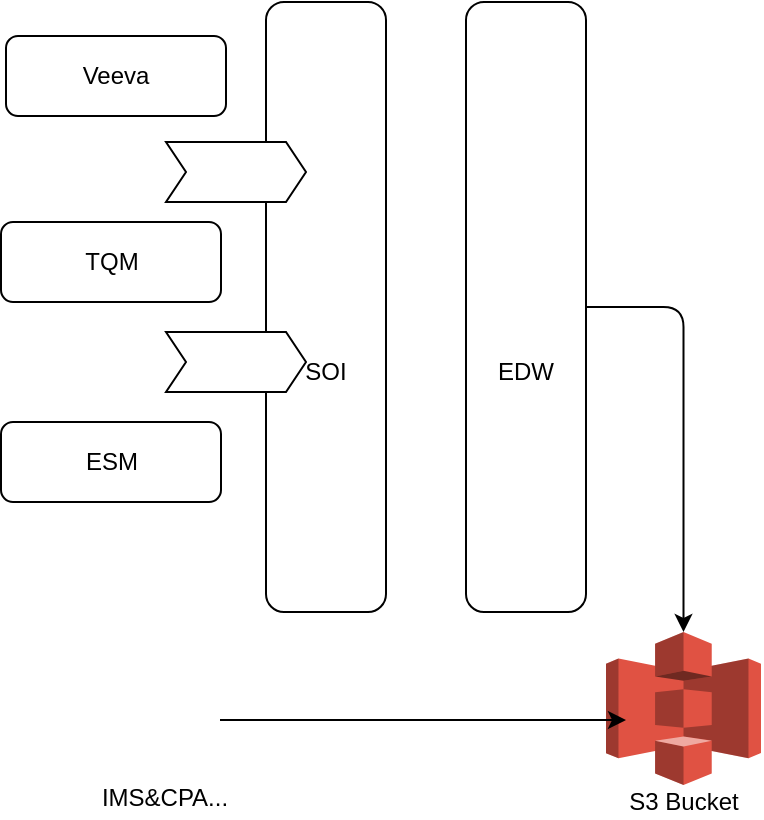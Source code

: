 <mxfile version="14.1.1" type="github">
  <diagram id="s8uIxDWAPQzP6aIuzZrn" name="第 1 页">
    <mxGraphModel dx="902" dy="524" grid="1" gridSize="10" guides="1" tooltips="1" connect="1" arrows="1" fold="1" page="1" pageScale="1" pageWidth="4681" pageHeight="3300" math="0" shadow="0">
      <root>
        <mxCell id="0" />
        <mxCell id="1" parent="0" />
        <mxCell id="qZydOTqYSD-dVVqWFDhd-43" value="" style="group" vertex="1" connectable="0" parent="1">
          <mxGeometry x="990" y="755" width="77.5" height="93" as="geometry" />
        </mxCell>
        <mxCell id="qZydOTqYSD-dVVqWFDhd-38" value="" style="outlineConnect=0;dashed=0;verticalLabelPosition=bottom;verticalAlign=top;align=center;html=1;shape=mxgraph.aws3.s3;fillColor=#E05243;gradientColor=none;rounded=0;sketch=0;" vertex="1" parent="qZydOTqYSD-dVVqWFDhd-43">
          <mxGeometry width="77.5" height="76.54" as="geometry" />
        </mxCell>
        <mxCell id="qZydOTqYSD-dVVqWFDhd-40" value="S3 Bucket" style="text;html=1;strokeColor=none;fillColor=none;align=center;verticalAlign=middle;whiteSpace=wrap;rounded=0;sketch=0;" vertex="1" parent="qZydOTqYSD-dVVqWFDhd-43">
          <mxGeometry x="8.719" y="76.54" width="60.062" height="16.46" as="geometry" />
        </mxCell>
        <mxCell id="qZydOTqYSD-dVVqWFDhd-56" value="" style="group" vertex="1" connectable="0" parent="1">
          <mxGeometry x="820" y="440" width="60" height="305" as="geometry" />
        </mxCell>
        <mxCell id="qZydOTqYSD-dVVqWFDhd-12" value="" style="rounded=1;whiteSpace=wrap;html=1;sketch=0;rotation=90;" vertex="1" parent="qZydOTqYSD-dVVqWFDhd-56">
          <mxGeometry x="-122.5" y="122.5" width="305" height="60" as="geometry" />
        </mxCell>
        <mxCell id="qZydOTqYSD-dVVqWFDhd-24" value="SOI" style="text;html=1;strokeColor=none;fillColor=none;align=center;verticalAlign=middle;whiteSpace=wrap;rounded=0;sketch=0;" vertex="1" parent="qZydOTqYSD-dVVqWFDhd-56">
          <mxGeometry x="10" y="175" width="40" height="20" as="geometry" />
        </mxCell>
        <mxCell id="qZydOTqYSD-dVVqWFDhd-2" value="Veeva" style="rounded=1;whiteSpace=wrap;html=1;sketch=0;" vertex="1" parent="1">
          <mxGeometry x="690" y="457" width="110" height="40" as="geometry" />
        </mxCell>
        <mxCell id="qZydOTqYSD-dVVqWFDhd-5" value="TQM" style="rounded=1;whiteSpace=wrap;html=1;sketch=0;" vertex="1" parent="1">
          <mxGeometry x="687.5" y="550" width="110" height="40" as="geometry" />
        </mxCell>
        <mxCell id="qZydOTqYSD-dVVqWFDhd-6" value="ESM" style="rounded=1;whiteSpace=wrap;html=1;sketch=0;" vertex="1" parent="1">
          <mxGeometry x="687.5" y="650" width="110" height="40" as="geometry" />
        </mxCell>
        <mxCell id="qZydOTqYSD-dVVqWFDhd-47" value="" style="group" vertex="1" connectable="0" parent="1">
          <mxGeometry x="739" y="770" width="61" height="78" as="geometry" />
        </mxCell>
        <mxCell id="qZydOTqYSD-dVVqWFDhd-11" value="" style="shape=image;html=1;verticalAlign=top;verticalLabelPosition=bottom;imageAspect=0;aspect=fixed;image=https://cdn2.iconfinder.com/data/icons/analytic-investment-and-balanced-scorecard/512/635_Bill_excel_file_invoice_statement-128.png;rounded=0;sketch=0;" vertex="1" parent="qZydOTqYSD-dVVqWFDhd-47">
          <mxGeometry width="58" height="58" as="geometry" />
        </mxCell>
        <mxCell id="qZydOTqYSD-dVVqWFDhd-44" value="IMS&amp;amp;CPA..." style="text;html=1;strokeColor=none;fillColor=none;align=center;verticalAlign=middle;whiteSpace=wrap;rounded=0;sketch=0;" vertex="1" parent="qZydOTqYSD-dVVqWFDhd-47">
          <mxGeometry y="58" width="61" height="20" as="geometry" />
        </mxCell>
        <mxCell id="qZydOTqYSD-dVVqWFDhd-54" style="edgeStyle=orthogonalEdgeStyle;curved=0;rounded=1;sketch=0;orthogonalLoop=1;jettySize=auto;html=1;exitX=1;exitY=0.5;exitDx=0;exitDy=0;" edge="1" parent="1" source="qZydOTqYSD-dVVqWFDhd-11">
          <mxGeometry relative="1" as="geometry">
            <mxPoint x="1000" y="799" as="targetPoint" />
          </mxGeometry>
        </mxCell>
        <mxCell id="qZydOTqYSD-dVVqWFDhd-55" style="edgeStyle=orthogonalEdgeStyle;curved=0;rounded=1;sketch=0;orthogonalLoop=1;jettySize=auto;html=1;exitX=0.5;exitY=0;exitDx=0;exitDy=0;" edge="1" parent="1" source="qZydOTqYSD-dVVqWFDhd-52" target="qZydOTqYSD-dVVqWFDhd-38">
          <mxGeometry x="920" y="440" as="geometry" />
        </mxCell>
        <mxCell id="qZydOTqYSD-dVVqWFDhd-52" value="" style="rounded=1;whiteSpace=wrap;html=1;sketch=0;rotation=90;" vertex="1" parent="1">
          <mxGeometry x="797.5" y="562.5" width="305" height="60" as="geometry" />
        </mxCell>
        <mxCell id="qZydOTqYSD-dVVqWFDhd-53" value="EDW" style="text;html=1;strokeColor=none;fillColor=none;align=center;verticalAlign=middle;whiteSpace=wrap;rounded=0;sketch=0;" vertex="1" parent="1">
          <mxGeometry x="930" y="615" width="40" height="20" as="geometry" />
        </mxCell>
        <mxCell id="qZydOTqYSD-dVVqWFDhd-49" value="" style="html=1;shadow=0;dashed=0;align=center;verticalAlign=middle;shape=mxgraph.arrows2.arrow;dy=0;dx=10;notch=10;rounded=0;sketch=0;" vertex="1" parent="1">
          <mxGeometry x="770" y="605" width="70" height="30" as="geometry" />
        </mxCell>
        <mxCell id="qZydOTqYSD-dVVqWFDhd-48" value="" style="html=1;shadow=0;dashed=0;align=center;verticalAlign=middle;shape=mxgraph.arrows2.arrow;dy=0;dx=10;notch=10;rounded=0;sketch=0;" vertex="1" parent="1">
          <mxGeometry x="770" y="510" width="70" height="30" as="geometry" />
        </mxCell>
      </root>
    </mxGraphModel>
  </diagram>
</mxfile>
